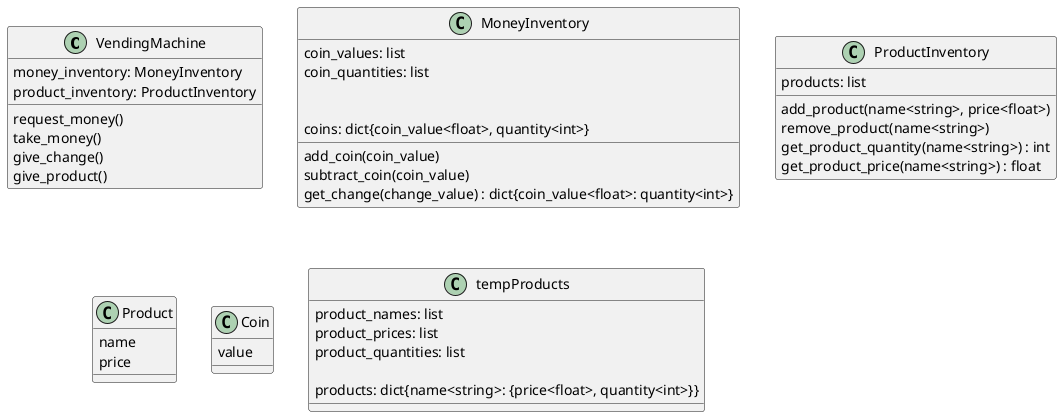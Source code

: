 @startuml
'https://plantuml.com/class-diagram

class VendingMachine {
    money_inventory: MoneyInventory
    product_inventory: ProductInventory

    request_money()
    take_money()
    give_change()
    give_product()
}

class MoneyInventory {
    coin_values: list
    coin_quantities: list


    coins: dict{coin_value<float>, quantity<int>}

    add_coin(coin_value)
    subtract_coin(coin_value)
    get_change(change_value) : dict{coin_value<float>: quantity<int>}
}

class ProductInventory {
    products: list

    add_product(name<string>, price<float>)
    remove_product(name<string>)
    get_product_quantity(name<string>) : int
    get_product_price(name<string>) : float
}

class Product {
    name
    price
}

class Coin {
    value
}

class tempProducts {
    product_names: list
    product_prices: list
    product_quantities: list

    products: dict{name<string>: {price<float>, quantity<int>}}
}



@enduml